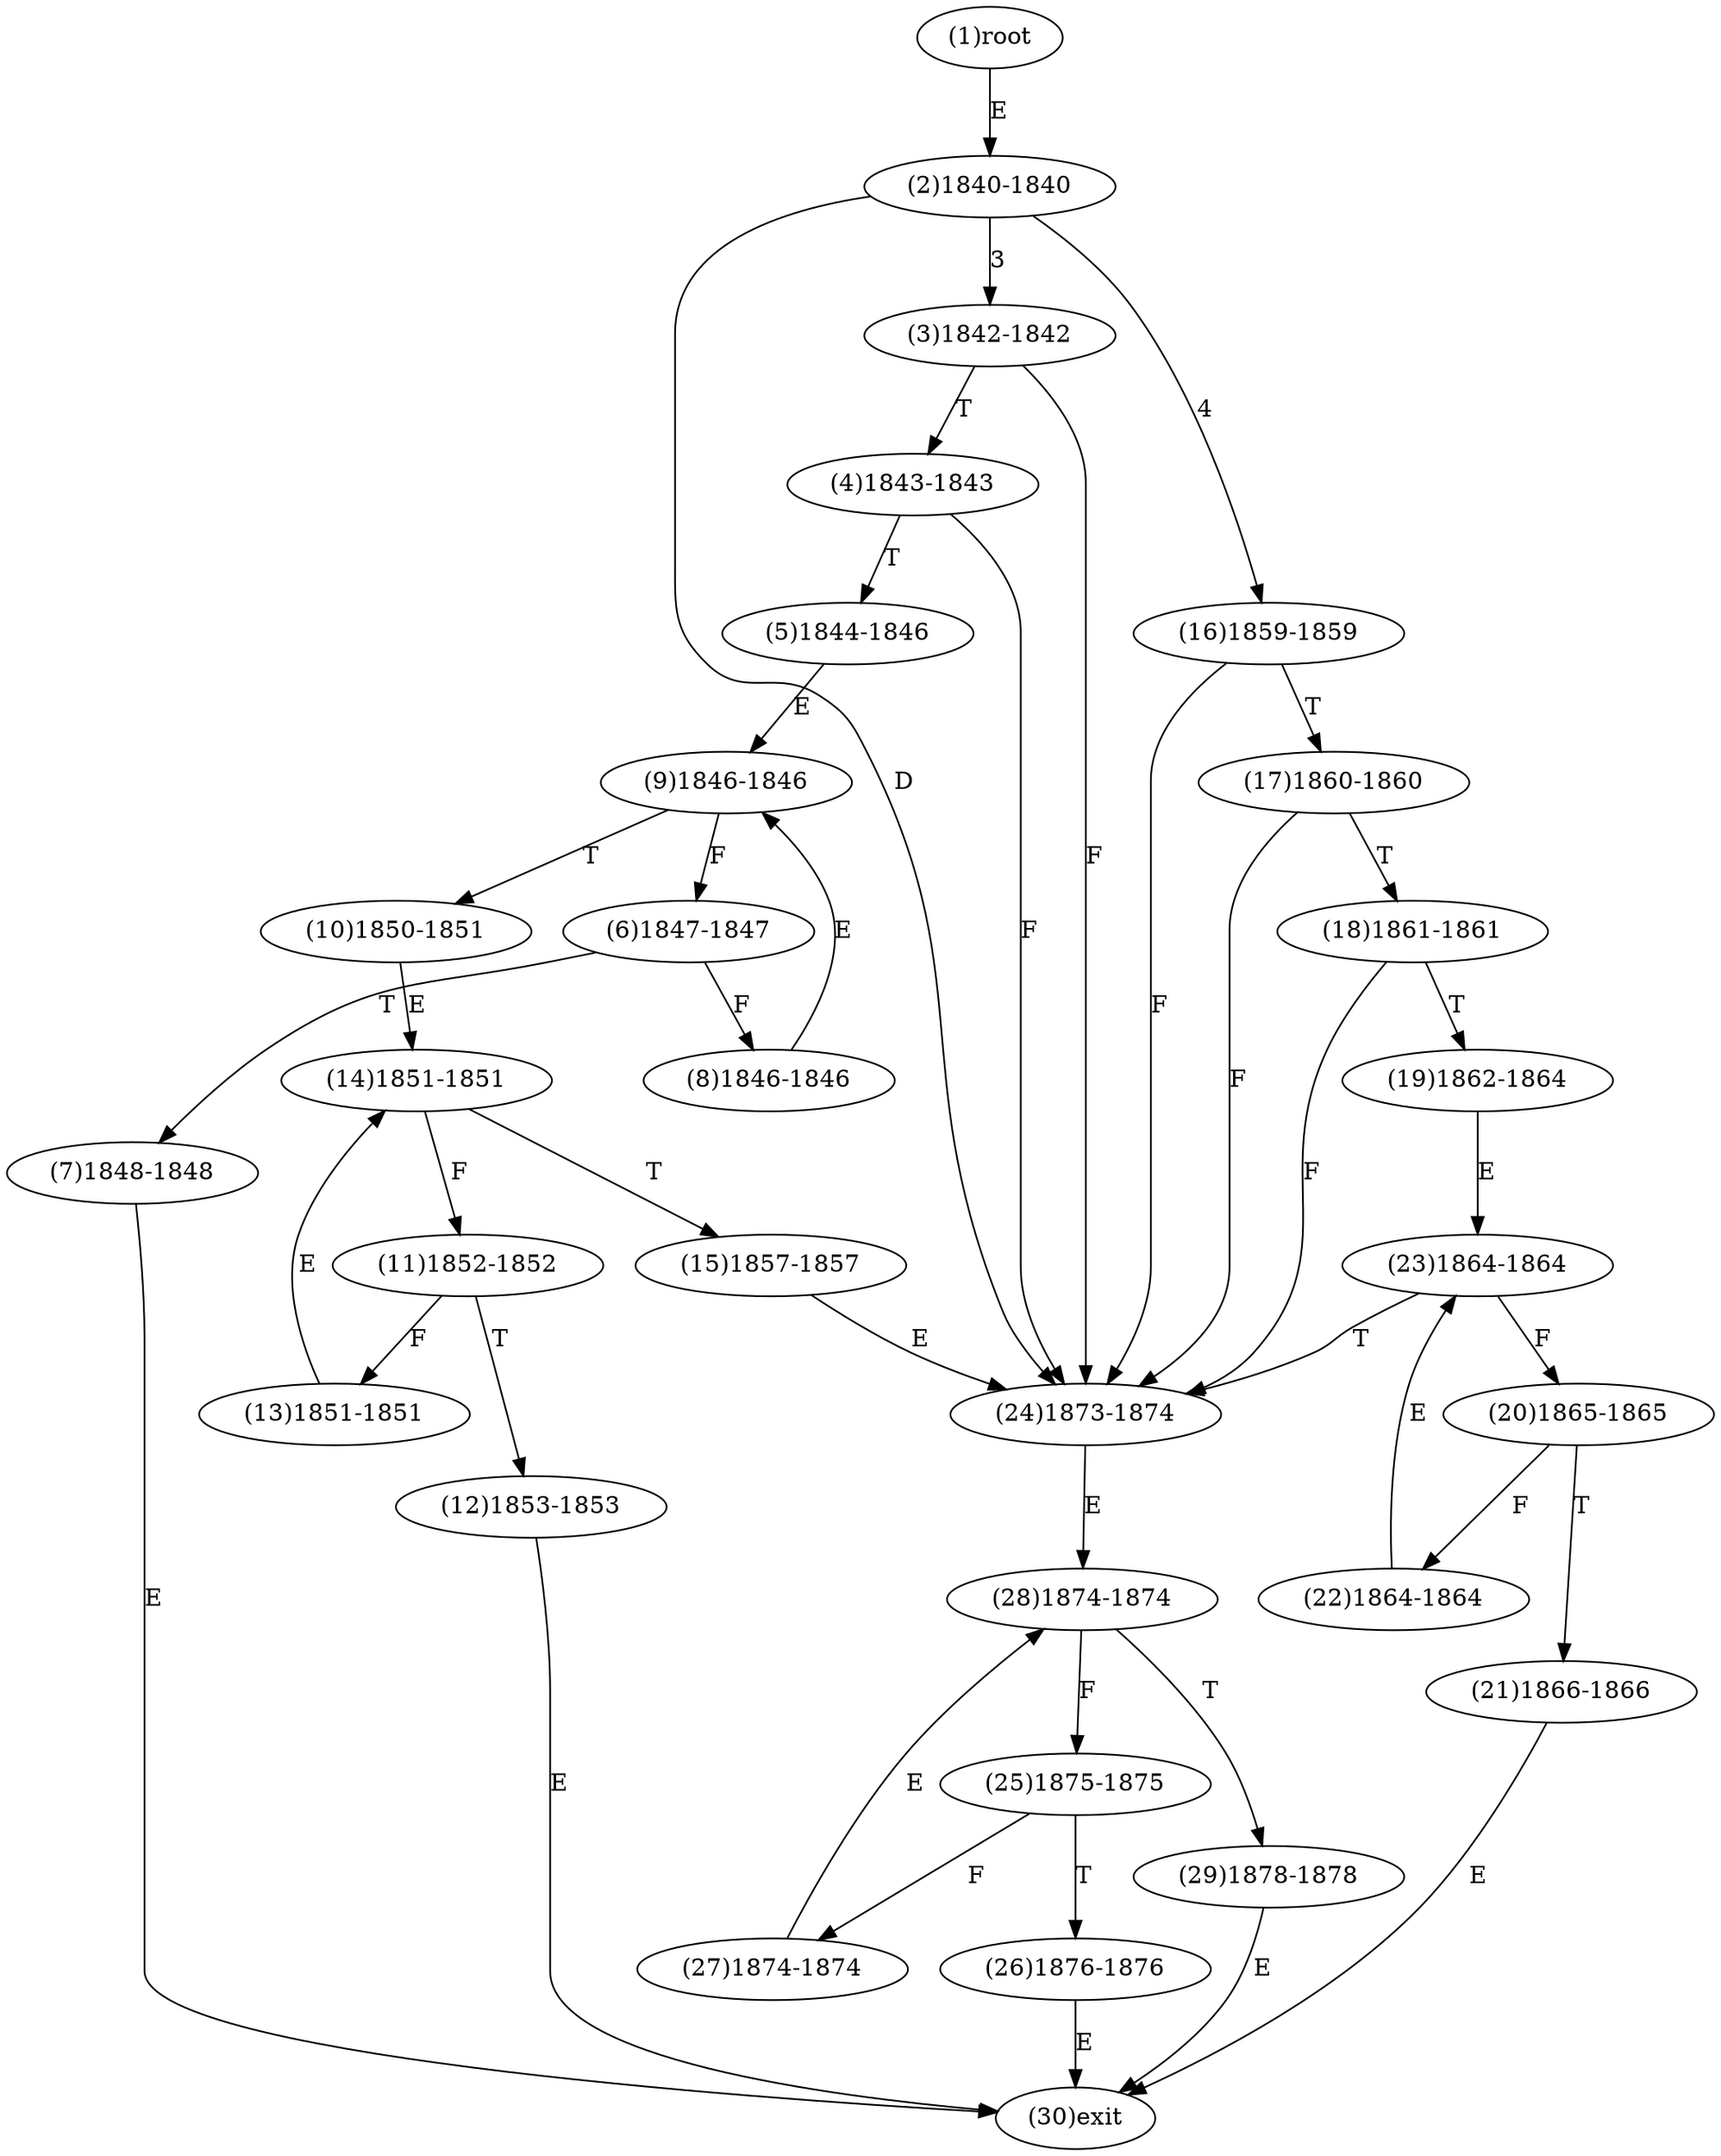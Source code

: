digraph "" { 
1[ label="(1)root"];
2[ label="(2)1840-1840"];
3[ label="(3)1842-1842"];
4[ label="(4)1843-1843"];
5[ label="(5)1844-1846"];
6[ label="(6)1847-1847"];
7[ label="(7)1848-1848"];
8[ label="(8)1846-1846"];
9[ label="(9)1846-1846"];
10[ label="(10)1850-1851"];
11[ label="(11)1852-1852"];
12[ label="(12)1853-1853"];
13[ label="(13)1851-1851"];
14[ label="(14)1851-1851"];
15[ label="(15)1857-1857"];
17[ label="(17)1860-1860"];
16[ label="(16)1859-1859"];
19[ label="(19)1862-1864"];
18[ label="(18)1861-1861"];
21[ label="(21)1866-1866"];
20[ label="(20)1865-1865"];
23[ label="(23)1864-1864"];
22[ label="(22)1864-1864"];
25[ label="(25)1875-1875"];
24[ label="(24)1873-1874"];
27[ label="(27)1874-1874"];
26[ label="(26)1876-1876"];
29[ label="(29)1878-1878"];
28[ label="(28)1874-1874"];
30[ label="(30)exit"];
1->2[ label="E"];
2->3[ label="3"];
2->16[ label="4"];
2->24[ label="D"];
3->24[ label="F"];
3->4[ label="T"];
4->24[ label="F"];
4->5[ label="T"];
5->9[ label="E"];
6->8[ label="F"];
6->7[ label="T"];
7->30[ label="E"];
8->9[ label="E"];
9->6[ label="F"];
9->10[ label="T"];
10->14[ label="E"];
11->13[ label="F"];
11->12[ label="T"];
12->30[ label="E"];
13->14[ label="E"];
14->11[ label="F"];
14->15[ label="T"];
15->24[ label="E"];
16->24[ label="F"];
16->17[ label="T"];
17->24[ label="F"];
17->18[ label="T"];
18->24[ label="F"];
18->19[ label="T"];
19->23[ label="E"];
20->22[ label="F"];
20->21[ label="T"];
21->30[ label="E"];
22->23[ label="E"];
23->20[ label="F"];
23->24[ label="T"];
24->28[ label="E"];
25->27[ label="F"];
25->26[ label="T"];
26->30[ label="E"];
27->28[ label="E"];
28->25[ label="F"];
28->29[ label="T"];
29->30[ label="E"];
}